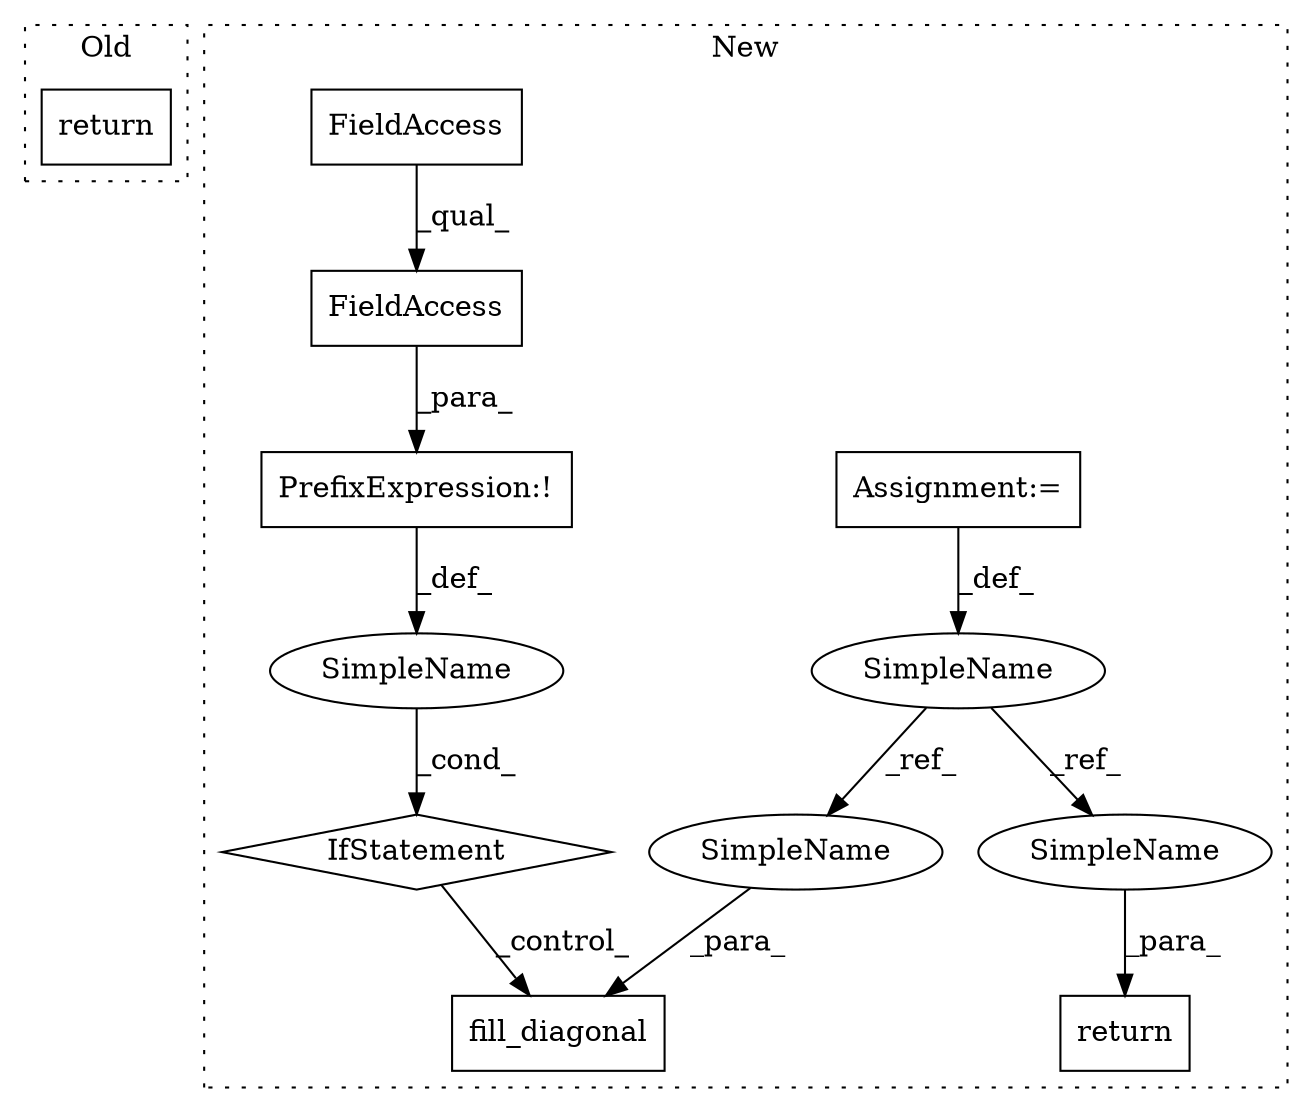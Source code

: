 digraph G {
subgraph cluster0 {
1 [label="return" a="41" s="7509" l="7" shape="box"];
label = "Old";
style="dotted";
}
subgraph cluster1 {
2 [label="fill_diagonal" a="32" s="7671,7692" l="14,1" shape="box"];
3 [label="Assignment:=" a="7" s="7525" l="1" shape="box"];
4 [label="SimpleName" a="42" s="7522" l="3" shape="ellipse"];
5 [label="return" a="41" s="7705" l="7" shape="box"];
6 [label="PrefixExpression:!" a="38" s="7619" l="1" shape="box"];
7 [label="FieldAccess" a="22" s="7620" l="35" shape="box"];
8 [label="SimpleName" a="42" s="" l="" shape="ellipse"];
9 [label="IfStatement" a="25" s="7615,7655" l="4,2" shape="diamond"];
10 [label="FieldAccess" a="22" s="7620" l="12" shape="box"];
11 [label="SimpleName" a="42" s="7685" l="3" shape="ellipse"];
12 [label="SimpleName" a="42" s="7712" l="3" shape="ellipse"];
label = "New";
style="dotted";
}
3 -> 4 [label="_def_"];
4 -> 11 [label="_ref_"];
4 -> 12 [label="_ref_"];
6 -> 8 [label="_def_"];
7 -> 6 [label="_para_"];
8 -> 9 [label="_cond_"];
9 -> 2 [label="_control_"];
10 -> 7 [label="_qual_"];
11 -> 2 [label="_para_"];
12 -> 5 [label="_para_"];
}